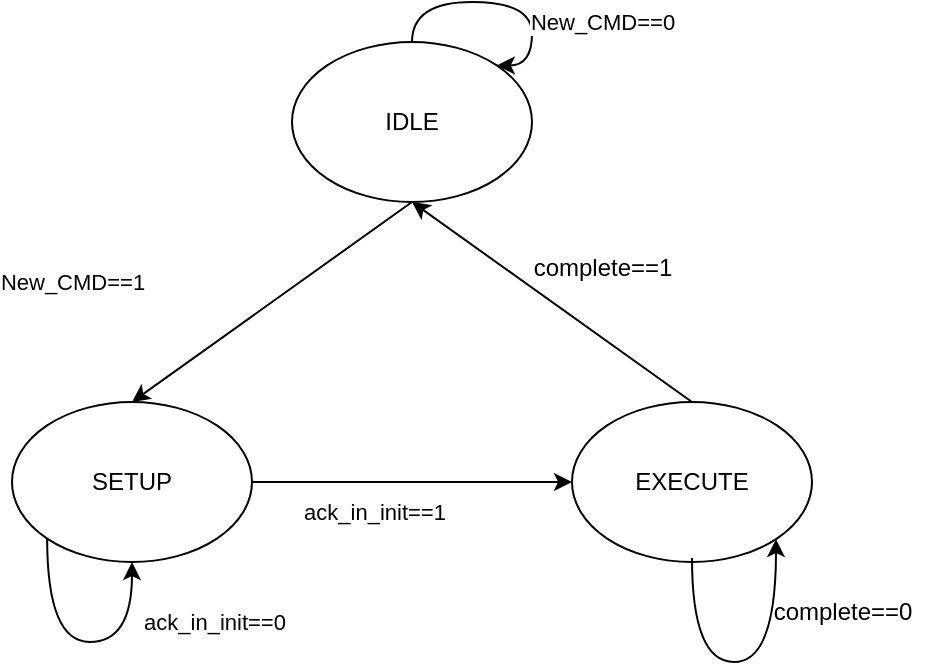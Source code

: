 <mxfile version="24.7.17">
  <diagram name="第 1 页" id="qhCdKy0ymml9zx-lJv5D">
    <mxGraphModel dx="1750" dy="1048" grid="1" gridSize="10" guides="1" tooltips="1" connect="1" arrows="1" fold="1" page="1" pageScale="1" pageWidth="827" pageHeight="1169" math="0" shadow="0">
      <root>
        <mxCell id="0" />
        <mxCell id="1" parent="0" />
        <mxCell id="u2p_eBqBSsfcS5At9RNj-5" style="rounded=0;orthogonalLoop=1;jettySize=auto;html=1;exitX=0.5;exitY=1;exitDx=0;exitDy=0;entryX=0.5;entryY=0;entryDx=0;entryDy=0;" parent="1" source="u2p_eBqBSsfcS5At9RNj-1" target="u2p_eBqBSsfcS5At9RNj-3" edge="1">
          <mxGeometry relative="1" as="geometry" />
        </mxCell>
        <mxCell id="u2p_eBqBSsfcS5At9RNj-1" value="IDLE" style="ellipse;whiteSpace=wrap;html=1;" parent="1" vertex="1">
          <mxGeometry x="300" y="160" width="120" height="80" as="geometry" />
        </mxCell>
        <mxCell id="u2p_eBqBSsfcS5At9RNj-17" style="rounded=0;orthogonalLoop=1;jettySize=auto;html=1;exitX=0.5;exitY=0;exitDx=0;exitDy=0;entryX=0.5;entryY=1;entryDx=0;entryDy=0;" parent="1" source="u2p_eBqBSsfcS5At9RNj-2" target="u2p_eBqBSsfcS5At9RNj-1" edge="1">
          <mxGeometry relative="1" as="geometry" />
        </mxCell>
        <mxCell id="u2p_eBqBSsfcS5At9RNj-2" value="EXECUTE" style="ellipse;whiteSpace=wrap;html=1;" parent="1" vertex="1">
          <mxGeometry x="440" y="340" width="120" height="80" as="geometry" />
        </mxCell>
        <mxCell id="u2p_eBqBSsfcS5At9RNj-15" style="edgeStyle=orthogonalEdgeStyle;rounded=0;orthogonalLoop=1;jettySize=auto;html=1;exitX=1;exitY=0.5;exitDx=0;exitDy=0;entryX=0;entryY=0.5;entryDx=0;entryDy=0;" parent="1" source="u2p_eBqBSsfcS5At9RNj-3" target="u2p_eBqBSsfcS5At9RNj-2" edge="1">
          <mxGeometry relative="1" as="geometry" />
        </mxCell>
        <mxCell id="u2p_eBqBSsfcS5At9RNj-3" value="SETUP" style="ellipse;whiteSpace=wrap;html=1;" parent="1" vertex="1">
          <mxGeometry x="160" y="340" width="120" height="80" as="geometry" />
        </mxCell>
        <mxCell id="u2p_eBqBSsfcS5At9RNj-7" style="edgeStyle=orthogonalEdgeStyle;rounded=0;orthogonalLoop=1;jettySize=auto;html=1;exitX=0.5;exitY=0;exitDx=0;exitDy=0;entryX=1;entryY=0;entryDx=0;entryDy=0;curved=1;" parent="1" source="u2p_eBqBSsfcS5At9RNj-1" target="u2p_eBqBSsfcS5At9RNj-1" edge="1">
          <mxGeometry relative="1" as="geometry">
            <Array as="points">
              <mxPoint x="360" y="140" />
              <mxPoint x="420" y="140" />
              <mxPoint x="420" y="172" />
            </Array>
          </mxGeometry>
        </mxCell>
        <mxCell id="u2p_eBqBSsfcS5At9RNj-8" value="New_CMD==0" style="edgeLabel;html=1;align=center;verticalAlign=middle;resizable=0;points=[];" parent="u2p_eBqBSsfcS5At9RNj-7" vertex="1" connectable="0">
          <mxGeometry x="-0.09" y="2" relative="1" as="geometry">
            <mxPoint x="56" y="12" as="offset" />
          </mxGeometry>
        </mxCell>
        <mxCell id="u2p_eBqBSsfcS5At9RNj-12" value="New_CMD==1" style="edgeLabel;html=1;align=center;verticalAlign=middle;resizable=0;points=[];" parent="1" vertex="1" connectable="0">
          <mxGeometry x="190" y="280" as="geometry" />
        </mxCell>
        <mxCell id="u2p_eBqBSsfcS5At9RNj-13" style="edgeStyle=orthogonalEdgeStyle;rounded=0;orthogonalLoop=1;jettySize=auto;html=1;exitX=0;exitY=1;exitDx=0;exitDy=0;entryX=0.5;entryY=1;entryDx=0;entryDy=0;curved=1;" parent="1" source="u2p_eBqBSsfcS5At9RNj-3" target="u2p_eBqBSsfcS5At9RNj-3" edge="1">
          <mxGeometry relative="1" as="geometry">
            <Array as="points">
              <mxPoint x="178" y="460" />
              <mxPoint x="220" y="460" />
            </Array>
          </mxGeometry>
        </mxCell>
        <mxCell id="u2p_eBqBSsfcS5At9RNj-14" value="ack_in_init==0" style="edgeLabel;html=1;align=center;verticalAlign=middle;resizable=0;points=[];" parent="1" vertex="1" connectable="0">
          <mxGeometry x="250" y="455" as="geometry">
            <mxPoint x="11" y="-5" as="offset" />
          </mxGeometry>
        </mxCell>
        <mxCell id="u2p_eBqBSsfcS5At9RNj-16" value="ack_in_init==1" style="edgeLabel;html=1;align=center;verticalAlign=middle;resizable=0;points=[];" parent="1" vertex="1" connectable="0">
          <mxGeometry x="330" y="400" as="geometry">
            <mxPoint x="11" y="-5" as="offset" />
          </mxGeometry>
        </mxCell>
        <mxCell id="u2p_eBqBSsfcS5At9RNj-18" value="complete==1" style="text;html=1;align=center;verticalAlign=middle;resizable=0;points=[];autosize=1;strokeColor=none;fillColor=none;" parent="1" vertex="1">
          <mxGeometry x="410" y="258" width="90" height="30" as="geometry" />
        </mxCell>
        <mxCell id="u2p_eBqBSsfcS5At9RNj-19" value="complete==0" style="text;html=1;align=center;verticalAlign=middle;resizable=0;points=[];autosize=1;strokeColor=none;fillColor=none;" parent="1" vertex="1">
          <mxGeometry x="530" y="430" width="90" height="30" as="geometry" />
        </mxCell>
        <mxCell id="u2p_eBqBSsfcS5At9RNj-20" style="edgeStyle=orthogonalEdgeStyle;rounded=0;orthogonalLoop=1;jettySize=auto;html=1;exitX=0;exitY=1;exitDx=0;exitDy=0;curved=1;" parent="1" target="u2p_eBqBSsfcS5At9RNj-2" edge="1">
          <mxGeometry relative="1" as="geometry">
            <mxPoint x="500" y="418" as="sourcePoint" />
            <mxPoint x="542" y="430" as="targetPoint" />
            <Array as="points">
              <mxPoint x="500" y="470" />
              <mxPoint x="542" y="470" />
            </Array>
          </mxGeometry>
        </mxCell>
      </root>
    </mxGraphModel>
  </diagram>
</mxfile>
